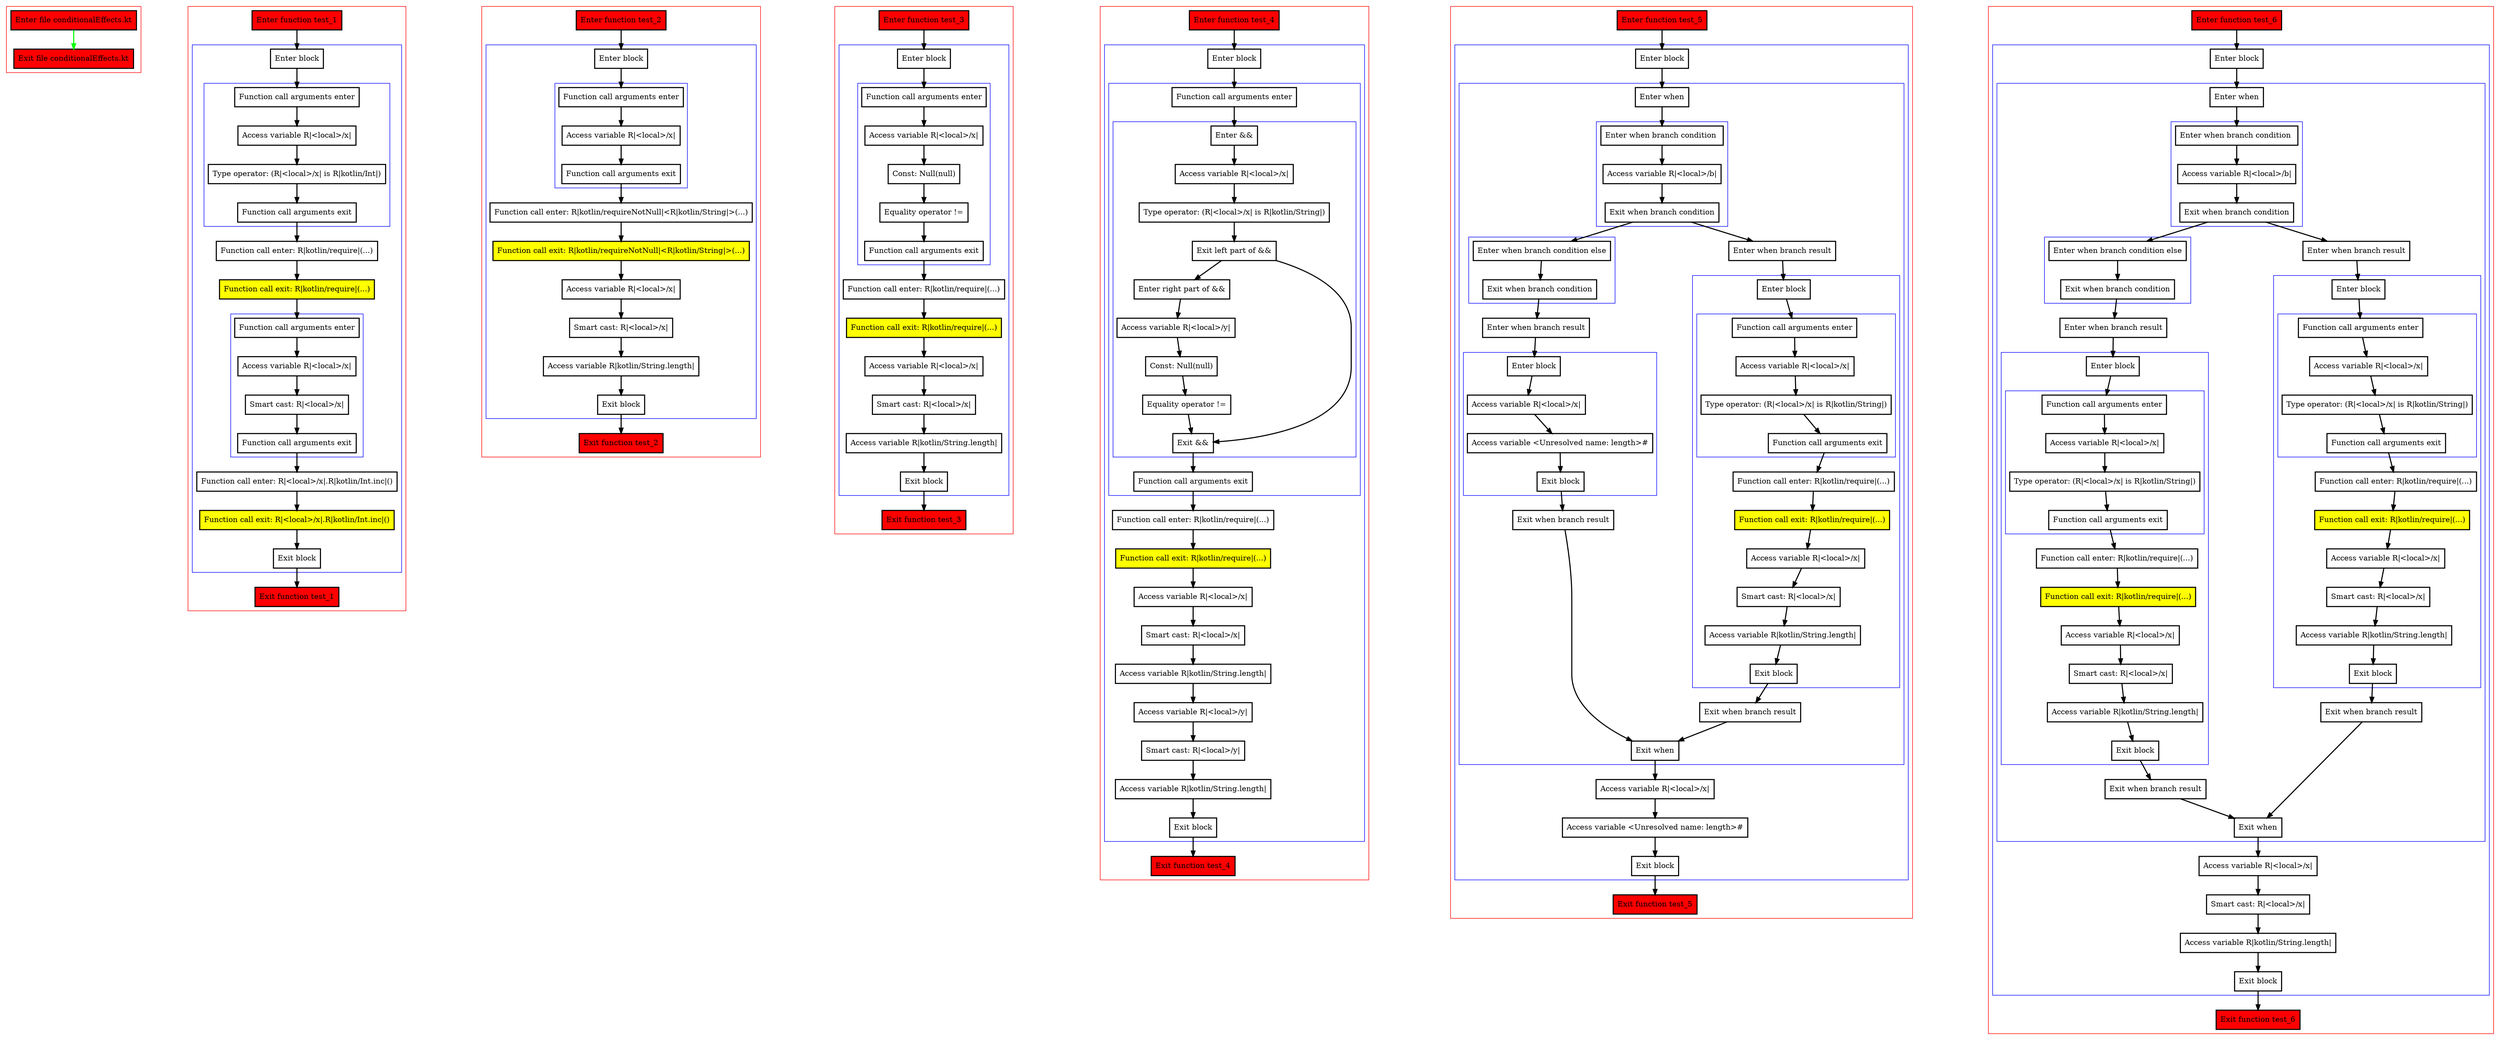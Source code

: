 digraph conditionalEffects_kt {
    graph [nodesep=3]
    node [shape=box penwidth=2]
    edge [penwidth=2]

    subgraph cluster_0 {
        color=red
        0 [label="Enter file conditionalEffects.kt" style="filled" fillcolor=red];
        1 [label="Exit file conditionalEffects.kt" style="filled" fillcolor=red];
    }
    0 -> {1} [color=green];

    subgraph cluster_1 {
        color=red
        2 [label="Enter function test_1" style="filled" fillcolor=red];
        subgraph cluster_2 {
            color=blue
            3 [label="Enter block"];
            subgraph cluster_3 {
                color=blue
                4 [label="Function call arguments enter"];
                5 [label="Access variable R|<local>/x|"];
                6 [label="Type operator: (R|<local>/x| is R|kotlin/Int|)"];
                7 [label="Function call arguments exit"];
            }
            8 [label="Function call enter: R|kotlin/require|(...)"];
            9 [label="Function call exit: R|kotlin/require|(...)" style="filled" fillcolor=yellow];
            subgraph cluster_4 {
                color=blue
                10 [label="Function call arguments enter"];
                11 [label="Access variable R|<local>/x|"];
                12 [label="Smart cast: R|<local>/x|"];
                13 [label="Function call arguments exit"];
            }
            14 [label="Function call enter: R|<local>/x|.R|kotlin/Int.inc|()"];
            15 [label="Function call exit: R|<local>/x|.R|kotlin/Int.inc|()" style="filled" fillcolor=yellow];
            16 [label="Exit block"];
        }
        17 [label="Exit function test_1" style="filled" fillcolor=red];
    }
    2 -> {3};
    3 -> {4};
    4 -> {5};
    5 -> {6};
    6 -> {7};
    7 -> {8};
    8 -> {9};
    9 -> {10};
    10 -> {11};
    11 -> {12};
    12 -> {13};
    13 -> {14};
    14 -> {15};
    15 -> {16};
    16 -> {17};

    subgraph cluster_5 {
        color=red
        18 [label="Enter function test_2" style="filled" fillcolor=red];
        subgraph cluster_6 {
            color=blue
            19 [label="Enter block"];
            subgraph cluster_7 {
                color=blue
                20 [label="Function call arguments enter"];
                21 [label="Access variable R|<local>/x|"];
                22 [label="Function call arguments exit"];
            }
            23 [label="Function call enter: R|kotlin/requireNotNull|<R|kotlin/String|>(...)"];
            24 [label="Function call exit: R|kotlin/requireNotNull|<R|kotlin/String|>(...)" style="filled" fillcolor=yellow];
            25 [label="Access variable R|<local>/x|"];
            26 [label="Smart cast: R|<local>/x|"];
            27 [label="Access variable R|kotlin/String.length|"];
            28 [label="Exit block"];
        }
        29 [label="Exit function test_2" style="filled" fillcolor=red];
    }
    18 -> {19};
    19 -> {20};
    20 -> {21};
    21 -> {22};
    22 -> {23};
    23 -> {24};
    24 -> {25};
    25 -> {26};
    26 -> {27};
    27 -> {28};
    28 -> {29};

    subgraph cluster_8 {
        color=red
        30 [label="Enter function test_3" style="filled" fillcolor=red];
        subgraph cluster_9 {
            color=blue
            31 [label="Enter block"];
            subgraph cluster_10 {
                color=blue
                32 [label="Function call arguments enter"];
                33 [label="Access variable R|<local>/x|"];
                34 [label="Const: Null(null)"];
                35 [label="Equality operator !="];
                36 [label="Function call arguments exit"];
            }
            37 [label="Function call enter: R|kotlin/require|(...)"];
            38 [label="Function call exit: R|kotlin/require|(...)" style="filled" fillcolor=yellow];
            39 [label="Access variable R|<local>/x|"];
            40 [label="Smart cast: R|<local>/x|"];
            41 [label="Access variable R|kotlin/String.length|"];
            42 [label="Exit block"];
        }
        43 [label="Exit function test_3" style="filled" fillcolor=red];
    }
    30 -> {31};
    31 -> {32};
    32 -> {33};
    33 -> {34};
    34 -> {35};
    35 -> {36};
    36 -> {37};
    37 -> {38};
    38 -> {39};
    39 -> {40};
    40 -> {41};
    41 -> {42};
    42 -> {43};

    subgraph cluster_11 {
        color=red
        44 [label="Enter function test_4" style="filled" fillcolor=red];
        subgraph cluster_12 {
            color=blue
            45 [label="Enter block"];
            subgraph cluster_13 {
                color=blue
                46 [label="Function call arguments enter"];
                subgraph cluster_14 {
                    color=blue
                    47 [label="Enter &&"];
                    48 [label="Access variable R|<local>/x|"];
                    49 [label="Type operator: (R|<local>/x| is R|kotlin/String|)"];
                    50 [label="Exit left part of &&"];
                    51 [label="Enter right part of &&"];
                    52 [label="Access variable R|<local>/y|"];
                    53 [label="Const: Null(null)"];
                    54 [label="Equality operator !="];
                    55 [label="Exit &&"];
                }
                56 [label="Function call arguments exit"];
            }
            57 [label="Function call enter: R|kotlin/require|(...)"];
            58 [label="Function call exit: R|kotlin/require|(...)" style="filled" fillcolor=yellow];
            59 [label="Access variable R|<local>/x|"];
            60 [label="Smart cast: R|<local>/x|"];
            61 [label="Access variable R|kotlin/String.length|"];
            62 [label="Access variable R|<local>/y|"];
            63 [label="Smart cast: R|<local>/y|"];
            64 [label="Access variable R|kotlin/String.length|"];
            65 [label="Exit block"];
        }
        66 [label="Exit function test_4" style="filled" fillcolor=red];
    }
    44 -> {45};
    45 -> {46};
    46 -> {47};
    47 -> {48};
    48 -> {49};
    49 -> {50};
    50 -> {51 55};
    51 -> {52};
    52 -> {53};
    53 -> {54};
    54 -> {55};
    55 -> {56};
    56 -> {57};
    57 -> {58};
    58 -> {59};
    59 -> {60};
    60 -> {61};
    61 -> {62};
    62 -> {63};
    63 -> {64};
    64 -> {65};
    65 -> {66};

    subgraph cluster_15 {
        color=red
        67 [label="Enter function test_5" style="filled" fillcolor=red];
        subgraph cluster_16 {
            color=blue
            68 [label="Enter block"];
            subgraph cluster_17 {
                color=blue
                69 [label="Enter when"];
                subgraph cluster_18 {
                    color=blue
                    70 [label="Enter when branch condition "];
                    71 [label="Access variable R|<local>/b|"];
                    72 [label="Exit when branch condition"];
                }
                subgraph cluster_19 {
                    color=blue
                    73 [label="Enter when branch condition else"];
                    74 [label="Exit when branch condition"];
                }
                75 [label="Enter when branch result"];
                subgraph cluster_20 {
                    color=blue
                    76 [label="Enter block"];
                    77 [label="Access variable R|<local>/x|"];
                    78 [label="Access variable <Unresolved name: length>#"];
                    79 [label="Exit block"];
                }
                80 [label="Exit when branch result"];
                81 [label="Enter when branch result"];
                subgraph cluster_21 {
                    color=blue
                    82 [label="Enter block"];
                    subgraph cluster_22 {
                        color=blue
                        83 [label="Function call arguments enter"];
                        84 [label="Access variable R|<local>/x|"];
                        85 [label="Type operator: (R|<local>/x| is R|kotlin/String|)"];
                        86 [label="Function call arguments exit"];
                    }
                    87 [label="Function call enter: R|kotlin/require|(...)"];
                    88 [label="Function call exit: R|kotlin/require|(...)" style="filled" fillcolor=yellow];
                    89 [label="Access variable R|<local>/x|"];
                    90 [label="Smart cast: R|<local>/x|"];
                    91 [label="Access variable R|kotlin/String.length|"];
                    92 [label="Exit block"];
                }
                93 [label="Exit when branch result"];
                94 [label="Exit when"];
            }
            95 [label="Access variable R|<local>/x|"];
            96 [label="Access variable <Unresolved name: length>#"];
            97 [label="Exit block"];
        }
        98 [label="Exit function test_5" style="filled" fillcolor=red];
    }
    67 -> {68};
    68 -> {69};
    69 -> {70};
    70 -> {71};
    71 -> {72};
    72 -> {73 81};
    73 -> {74};
    74 -> {75};
    75 -> {76};
    76 -> {77};
    77 -> {78};
    78 -> {79};
    79 -> {80};
    80 -> {94};
    81 -> {82};
    82 -> {83};
    83 -> {84};
    84 -> {85};
    85 -> {86};
    86 -> {87};
    87 -> {88};
    88 -> {89};
    89 -> {90};
    90 -> {91};
    91 -> {92};
    92 -> {93};
    93 -> {94};
    94 -> {95};
    95 -> {96};
    96 -> {97};
    97 -> {98};

    subgraph cluster_23 {
        color=red
        99 [label="Enter function test_6" style="filled" fillcolor=red];
        subgraph cluster_24 {
            color=blue
            100 [label="Enter block"];
            subgraph cluster_25 {
                color=blue
                101 [label="Enter when"];
                subgraph cluster_26 {
                    color=blue
                    102 [label="Enter when branch condition "];
                    103 [label="Access variable R|<local>/b|"];
                    104 [label="Exit when branch condition"];
                }
                subgraph cluster_27 {
                    color=blue
                    105 [label="Enter when branch condition else"];
                    106 [label="Exit when branch condition"];
                }
                107 [label="Enter when branch result"];
                subgraph cluster_28 {
                    color=blue
                    108 [label="Enter block"];
                    subgraph cluster_29 {
                        color=blue
                        109 [label="Function call arguments enter"];
                        110 [label="Access variable R|<local>/x|"];
                        111 [label="Type operator: (R|<local>/x| is R|kotlin/String|)"];
                        112 [label="Function call arguments exit"];
                    }
                    113 [label="Function call enter: R|kotlin/require|(...)"];
                    114 [label="Function call exit: R|kotlin/require|(...)" style="filled" fillcolor=yellow];
                    115 [label="Access variable R|<local>/x|"];
                    116 [label="Smart cast: R|<local>/x|"];
                    117 [label="Access variable R|kotlin/String.length|"];
                    118 [label="Exit block"];
                }
                119 [label="Exit when branch result"];
                120 [label="Enter when branch result"];
                subgraph cluster_30 {
                    color=blue
                    121 [label="Enter block"];
                    subgraph cluster_31 {
                        color=blue
                        122 [label="Function call arguments enter"];
                        123 [label="Access variable R|<local>/x|"];
                        124 [label="Type operator: (R|<local>/x| is R|kotlin/String|)"];
                        125 [label="Function call arguments exit"];
                    }
                    126 [label="Function call enter: R|kotlin/require|(...)"];
                    127 [label="Function call exit: R|kotlin/require|(...)" style="filled" fillcolor=yellow];
                    128 [label="Access variable R|<local>/x|"];
                    129 [label="Smart cast: R|<local>/x|"];
                    130 [label="Access variable R|kotlin/String.length|"];
                    131 [label="Exit block"];
                }
                132 [label="Exit when branch result"];
                133 [label="Exit when"];
            }
            134 [label="Access variable R|<local>/x|"];
            135 [label="Smart cast: R|<local>/x|"];
            136 [label="Access variable R|kotlin/String.length|"];
            137 [label="Exit block"];
        }
        138 [label="Exit function test_6" style="filled" fillcolor=red];
    }
    99 -> {100};
    100 -> {101};
    101 -> {102};
    102 -> {103};
    103 -> {104};
    104 -> {105 120};
    105 -> {106};
    106 -> {107};
    107 -> {108};
    108 -> {109};
    109 -> {110};
    110 -> {111};
    111 -> {112};
    112 -> {113};
    113 -> {114};
    114 -> {115};
    115 -> {116};
    116 -> {117};
    117 -> {118};
    118 -> {119};
    119 -> {133};
    120 -> {121};
    121 -> {122};
    122 -> {123};
    123 -> {124};
    124 -> {125};
    125 -> {126};
    126 -> {127};
    127 -> {128};
    128 -> {129};
    129 -> {130};
    130 -> {131};
    131 -> {132};
    132 -> {133};
    133 -> {134};
    134 -> {135};
    135 -> {136};
    136 -> {137};
    137 -> {138};

}
